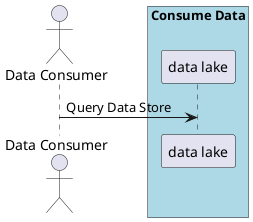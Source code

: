 @startuml
Actor "Data Consumer" as A

box "Consume Data" #lightblue
participant "data lake" as S
A -> S : Query Data Store
end box

@enduml
